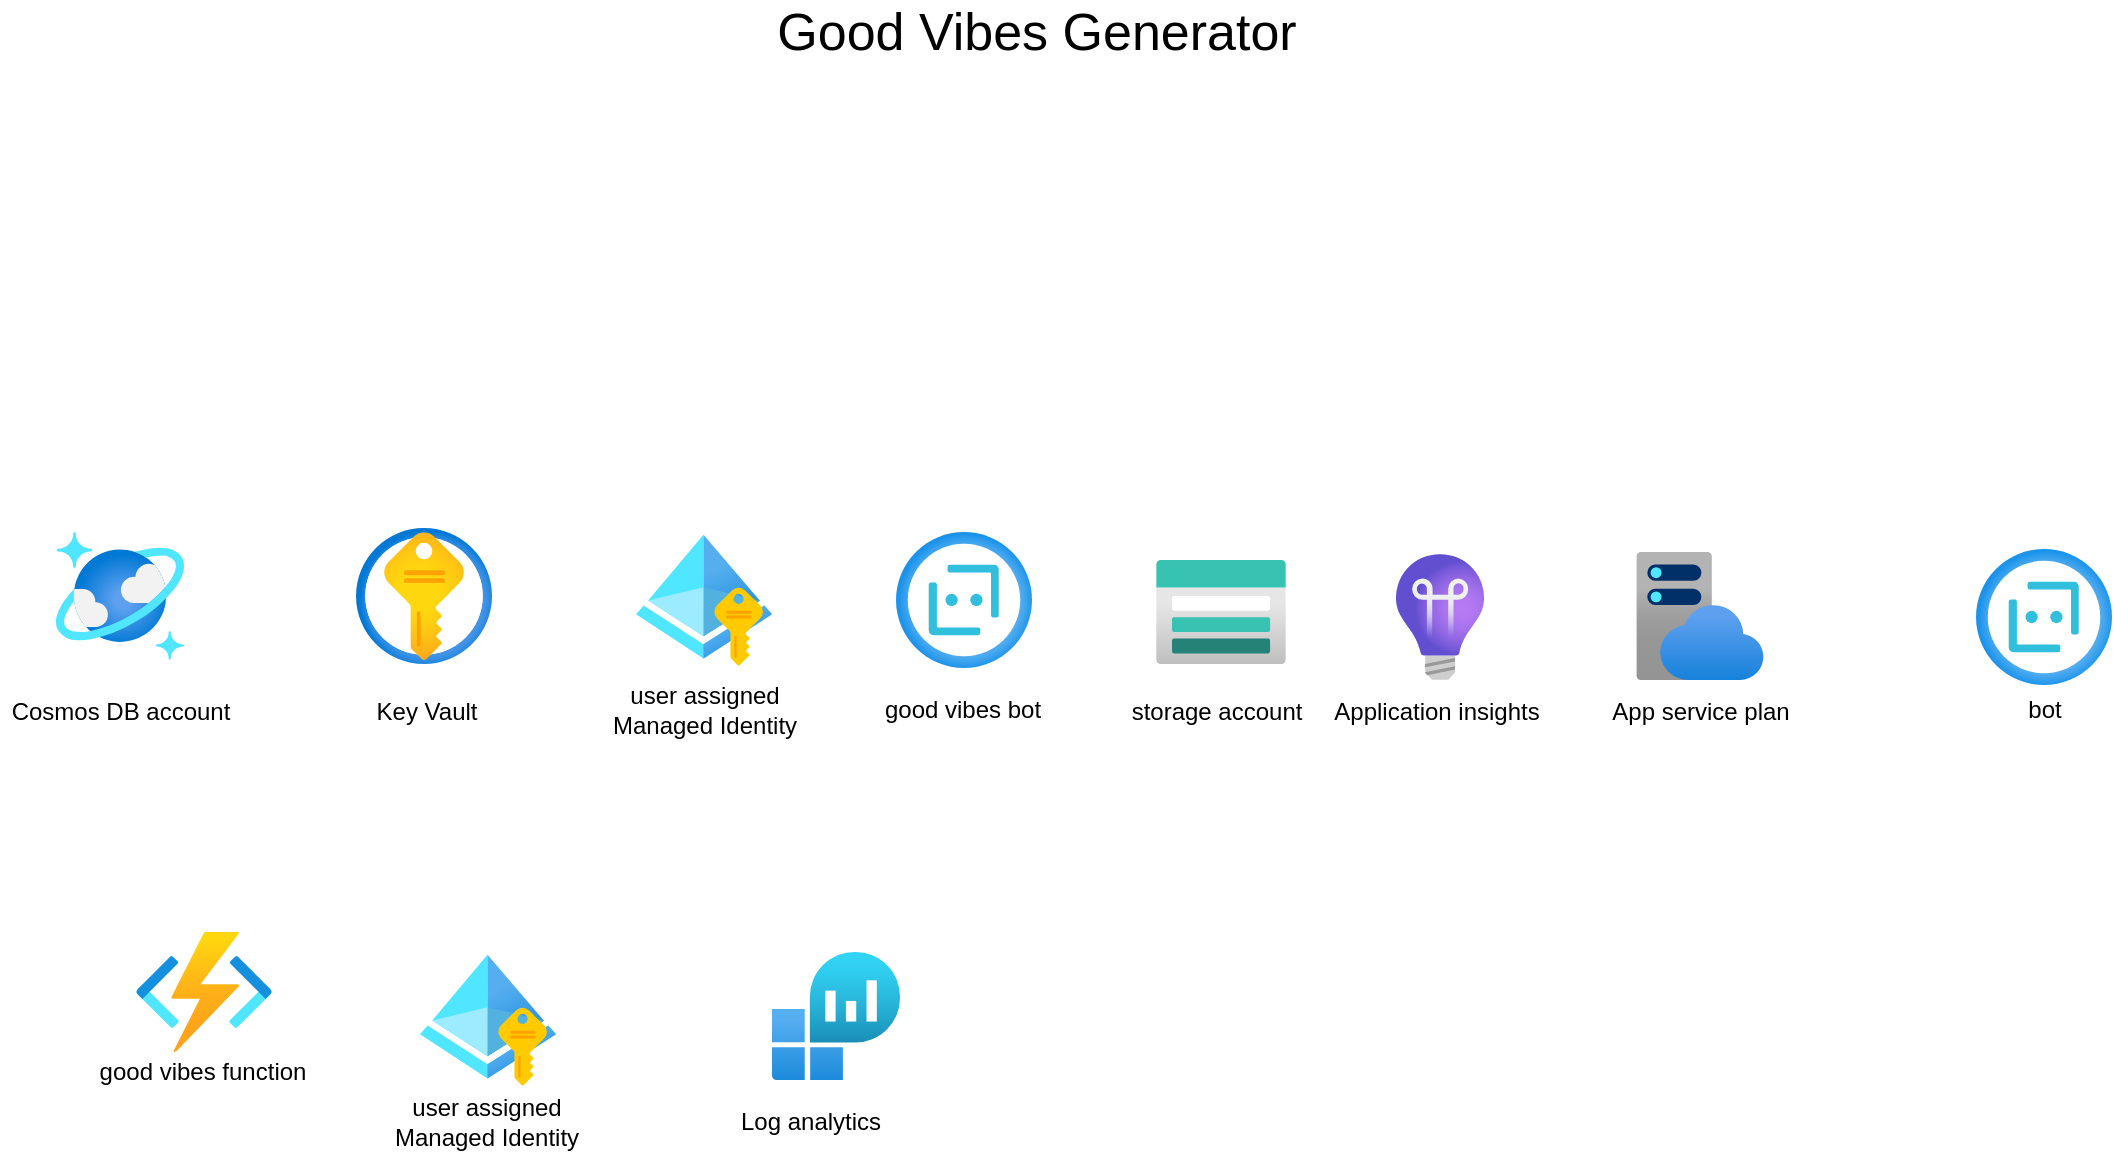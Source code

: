 <mxfile version="16.6.4" type="device"><diagram id="ZHDBUFzja5k816j2eH0Z" name="Page-1"><mxGraphModel dx="1722" dy="988" grid="1" gridSize="10" guides="1" tooltips="1" connect="1" arrows="1" fold="1" page="1" pageScale="1" pageWidth="1169" pageHeight="827" math="0" shadow="0"><root><mxCell id="0"/><mxCell id="1" parent="0"/><mxCell id="v-nknyPVe4pK8IG-PSr2-1" value="" style="aspect=fixed;html=1;points=[];align=center;image;fontSize=12;image=img/lib/azure2/databases/Azure_Cosmos_DB.svg;" vertex="1" parent="1"><mxGeometry x="50" y="340" width="64" height="64" as="geometry"/></mxCell><mxCell id="v-nknyPVe4pK8IG-PSr2-2" value="" style="aspect=fixed;html=1;points=[];align=center;image;fontSize=12;image=img/lib/azure2/security/Key_Vaults.svg;" vertex="1" parent="1"><mxGeometry x="200" y="338" width="68" height="68" as="geometry"/></mxCell><mxCell id="v-nknyPVe4pK8IG-PSr2-3" value="" style="aspect=fixed;html=1;points=[];align=center;image;fontSize=12;image=img/lib/azure2/storage/Storage_Accounts.svg;" vertex="1" parent="1"><mxGeometry x="600" y="354" width="65" height="52" as="geometry"/></mxCell><mxCell id="v-nknyPVe4pK8IG-PSr2-4" value="" style="aspect=fixed;html=1;points=[];align=center;image;fontSize=12;image=img/lib/azure2/ai_machine_learning/Bot_Services.svg;" vertex="1" parent="1"><mxGeometry x="470" y="340" width="68" height="68" as="geometry"/></mxCell><mxCell id="v-nknyPVe4pK8IG-PSr2-5" value="" style="aspect=fixed;html=1;points=[];align=center;image;fontSize=12;image=img/lib/azure2/identity/Managed_Identities.svg;" vertex="1" parent="1"><mxGeometry x="340" y="340" width="68" height="68" as="geometry"/></mxCell><mxCell id="v-nknyPVe4pK8IG-PSr2-11" value="" style="aspect=fixed;html=1;points=[];align=center;image;fontSize=12;image=img/lib/azure2/devops/Application_Insights.svg;" vertex="1" parent="1"><mxGeometry x="720" y="351" width="44" height="63" as="geometry"/></mxCell><mxCell id="v-nknyPVe4pK8IG-PSr2-12" value="" style="aspect=fixed;html=1;points=[];align=center;image;fontSize=12;image=img/lib/azure2/analytics/Log_Analytics_Workspaces.svg;" vertex="1" parent="1"><mxGeometry x="408" y="550" width="64" height="64" as="geometry"/></mxCell><mxCell id="v-nknyPVe4pK8IG-PSr2-14" value="Cosmos DB account" style="text;html=1;resizable=0;autosize=1;align=center;verticalAlign=middle;points=[];fillColor=none;strokeColor=none;rounded=0;" vertex="1" parent="1"><mxGeometry x="22" y="420" width="120" height="20" as="geometry"/></mxCell><mxCell id="v-nknyPVe4pK8IG-PSr2-15" value="Key Vault" style="text;html=1;resizable=0;autosize=1;align=center;verticalAlign=middle;points=[];fillColor=none;strokeColor=none;rounded=0;" vertex="1" parent="1"><mxGeometry x="200" y="420" width="70" height="20" as="geometry"/></mxCell><mxCell id="v-nknyPVe4pK8IG-PSr2-16" value="user assigned &lt;br&gt;Managed Identity" style="text;html=1;resizable=0;autosize=1;align=center;verticalAlign=middle;points=[];fillColor=none;strokeColor=none;rounded=0;" vertex="1" parent="1"><mxGeometry x="319" y="414" width="110" height="30" as="geometry"/></mxCell><mxCell id="v-nknyPVe4pK8IG-PSr2-18" value="good vibes bot" style="text;html=1;resizable=0;autosize=1;align=center;verticalAlign=middle;points=[];fillColor=none;strokeColor=none;rounded=0;" vertex="1" parent="1"><mxGeometry x="458" y="419" width="90" height="20" as="geometry"/></mxCell><mxCell id="v-nknyPVe4pK8IG-PSr2-19" value="storage account" style="text;html=1;resizable=0;autosize=1;align=center;verticalAlign=middle;points=[];fillColor=none;strokeColor=none;rounded=0;" vertex="1" parent="1"><mxGeometry x="580" y="420" width="100" height="20" as="geometry"/></mxCell><mxCell id="v-nknyPVe4pK8IG-PSr2-20" value="Application insights" style="text;html=1;resizable=0;autosize=1;align=center;verticalAlign=middle;points=[];fillColor=none;strokeColor=none;rounded=0;" vertex="1" parent="1"><mxGeometry x="680" y="420" width="120" height="20" as="geometry"/></mxCell><mxCell id="v-nknyPVe4pK8IG-PSr2-21" value="" style="aspect=fixed;html=1;points=[];align=center;image;fontSize=12;image=img/lib/azure2/app_services/App_Service_Plans.svg;" vertex="1" parent="1"><mxGeometry x="840" y="350" width="64" height="64" as="geometry"/></mxCell><mxCell id="v-nknyPVe4pK8IG-PSr2-22" value="App service plan" style="text;html=1;resizable=0;autosize=1;align=center;verticalAlign=middle;points=[];fillColor=none;strokeColor=none;rounded=0;" vertex="1" parent="1"><mxGeometry x="822" y="420" width="100" height="20" as="geometry"/></mxCell><mxCell id="v-nknyPVe4pK8IG-PSr2-23" value="" style="aspect=fixed;html=1;points=[];align=center;image;fontSize=12;image=img/lib/azure2/ai_machine_learning/Bot_Services.svg;" vertex="1" parent="1"><mxGeometry x="1010" y="348.5" width="68" height="68" as="geometry"/></mxCell><mxCell id="v-nknyPVe4pK8IG-PSr2-24" value="bot" style="text;html=1;resizable=0;autosize=1;align=center;verticalAlign=middle;points=[];fillColor=none;strokeColor=none;rounded=0;" vertex="1" parent="1"><mxGeometry x="1029" y="419" width="30" height="20" as="geometry"/></mxCell><mxCell id="v-nknyPVe4pK8IG-PSr2-25" value="" style="aspect=fixed;html=1;points=[];align=center;image;fontSize=12;image=img/lib/azure2/compute/Function_Apps.svg;" vertex="1" parent="1"><mxGeometry x="90" y="540" width="68" height="60" as="geometry"/></mxCell><mxCell id="v-nknyPVe4pK8IG-PSr2-26" value="good vibes function" style="text;html=1;resizable=0;autosize=1;align=center;verticalAlign=middle;points=[];fillColor=none;strokeColor=none;rounded=0;" vertex="1" parent="1"><mxGeometry x="63" y="600" width="120" height="20" as="geometry"/></mxCell><mxCell id="v-nknyPVe4pK8IG-PSr2-27" value="" style="aspect=fixed;html=1;points=[];align=center;image;fontSize=12;image=img/lib/azure2/identity/Managed_Identities.svg;" vertex="1" parent="1"><mxGeometry x="232" y="550" width="68" height="68" as="geometry"/></mxCell><mxCell id="v-nknyPVe4pK8IG-PSr2-28" value="user assigned &lt;br&gt;Managed Identity" style="text;html=1;resizable=0;autosize=1;align=center;verticalAlign=middle;points=[];fillColor=none;strokeColor=none;rounded=0;" vertex="1" parent="1"><mxGeometry x="210" y="620" width="110" height="30" as="geometry"/></mxCell><mxCell id="v-nknyPVe4pK8IG-PSr2-29" value="Log analytics&lt;br&gt;" style="text;html=1;resizable=0;autosize=1;align=center;verticalAlign=middle;points=[];fillColor=none;strokeColor=none;rounded=0;" vertex="1" parent="1"><mxGeometry x="382" y="625" width="90" height="20" as="geometry"/></mxCell><mxCell id="v-nknyPVe4pK8IG-PSr2-30" value="&lt;font style=&quot;font-size: 26px&quot;&gt;Good Vibes Generator&lt;/font&gt;" style="text;html=1;resizable=0;autosize=1;align=center;verticalAlign=middle;points=[];fillColor=none;strokeColor=none;rounded=0;" vertex="1" parent="1"><mxGeometry x="400" y="80" width="280" height="20" as="geometry"/></mxCell></root></mxGraphModel></diagram></mxfile>